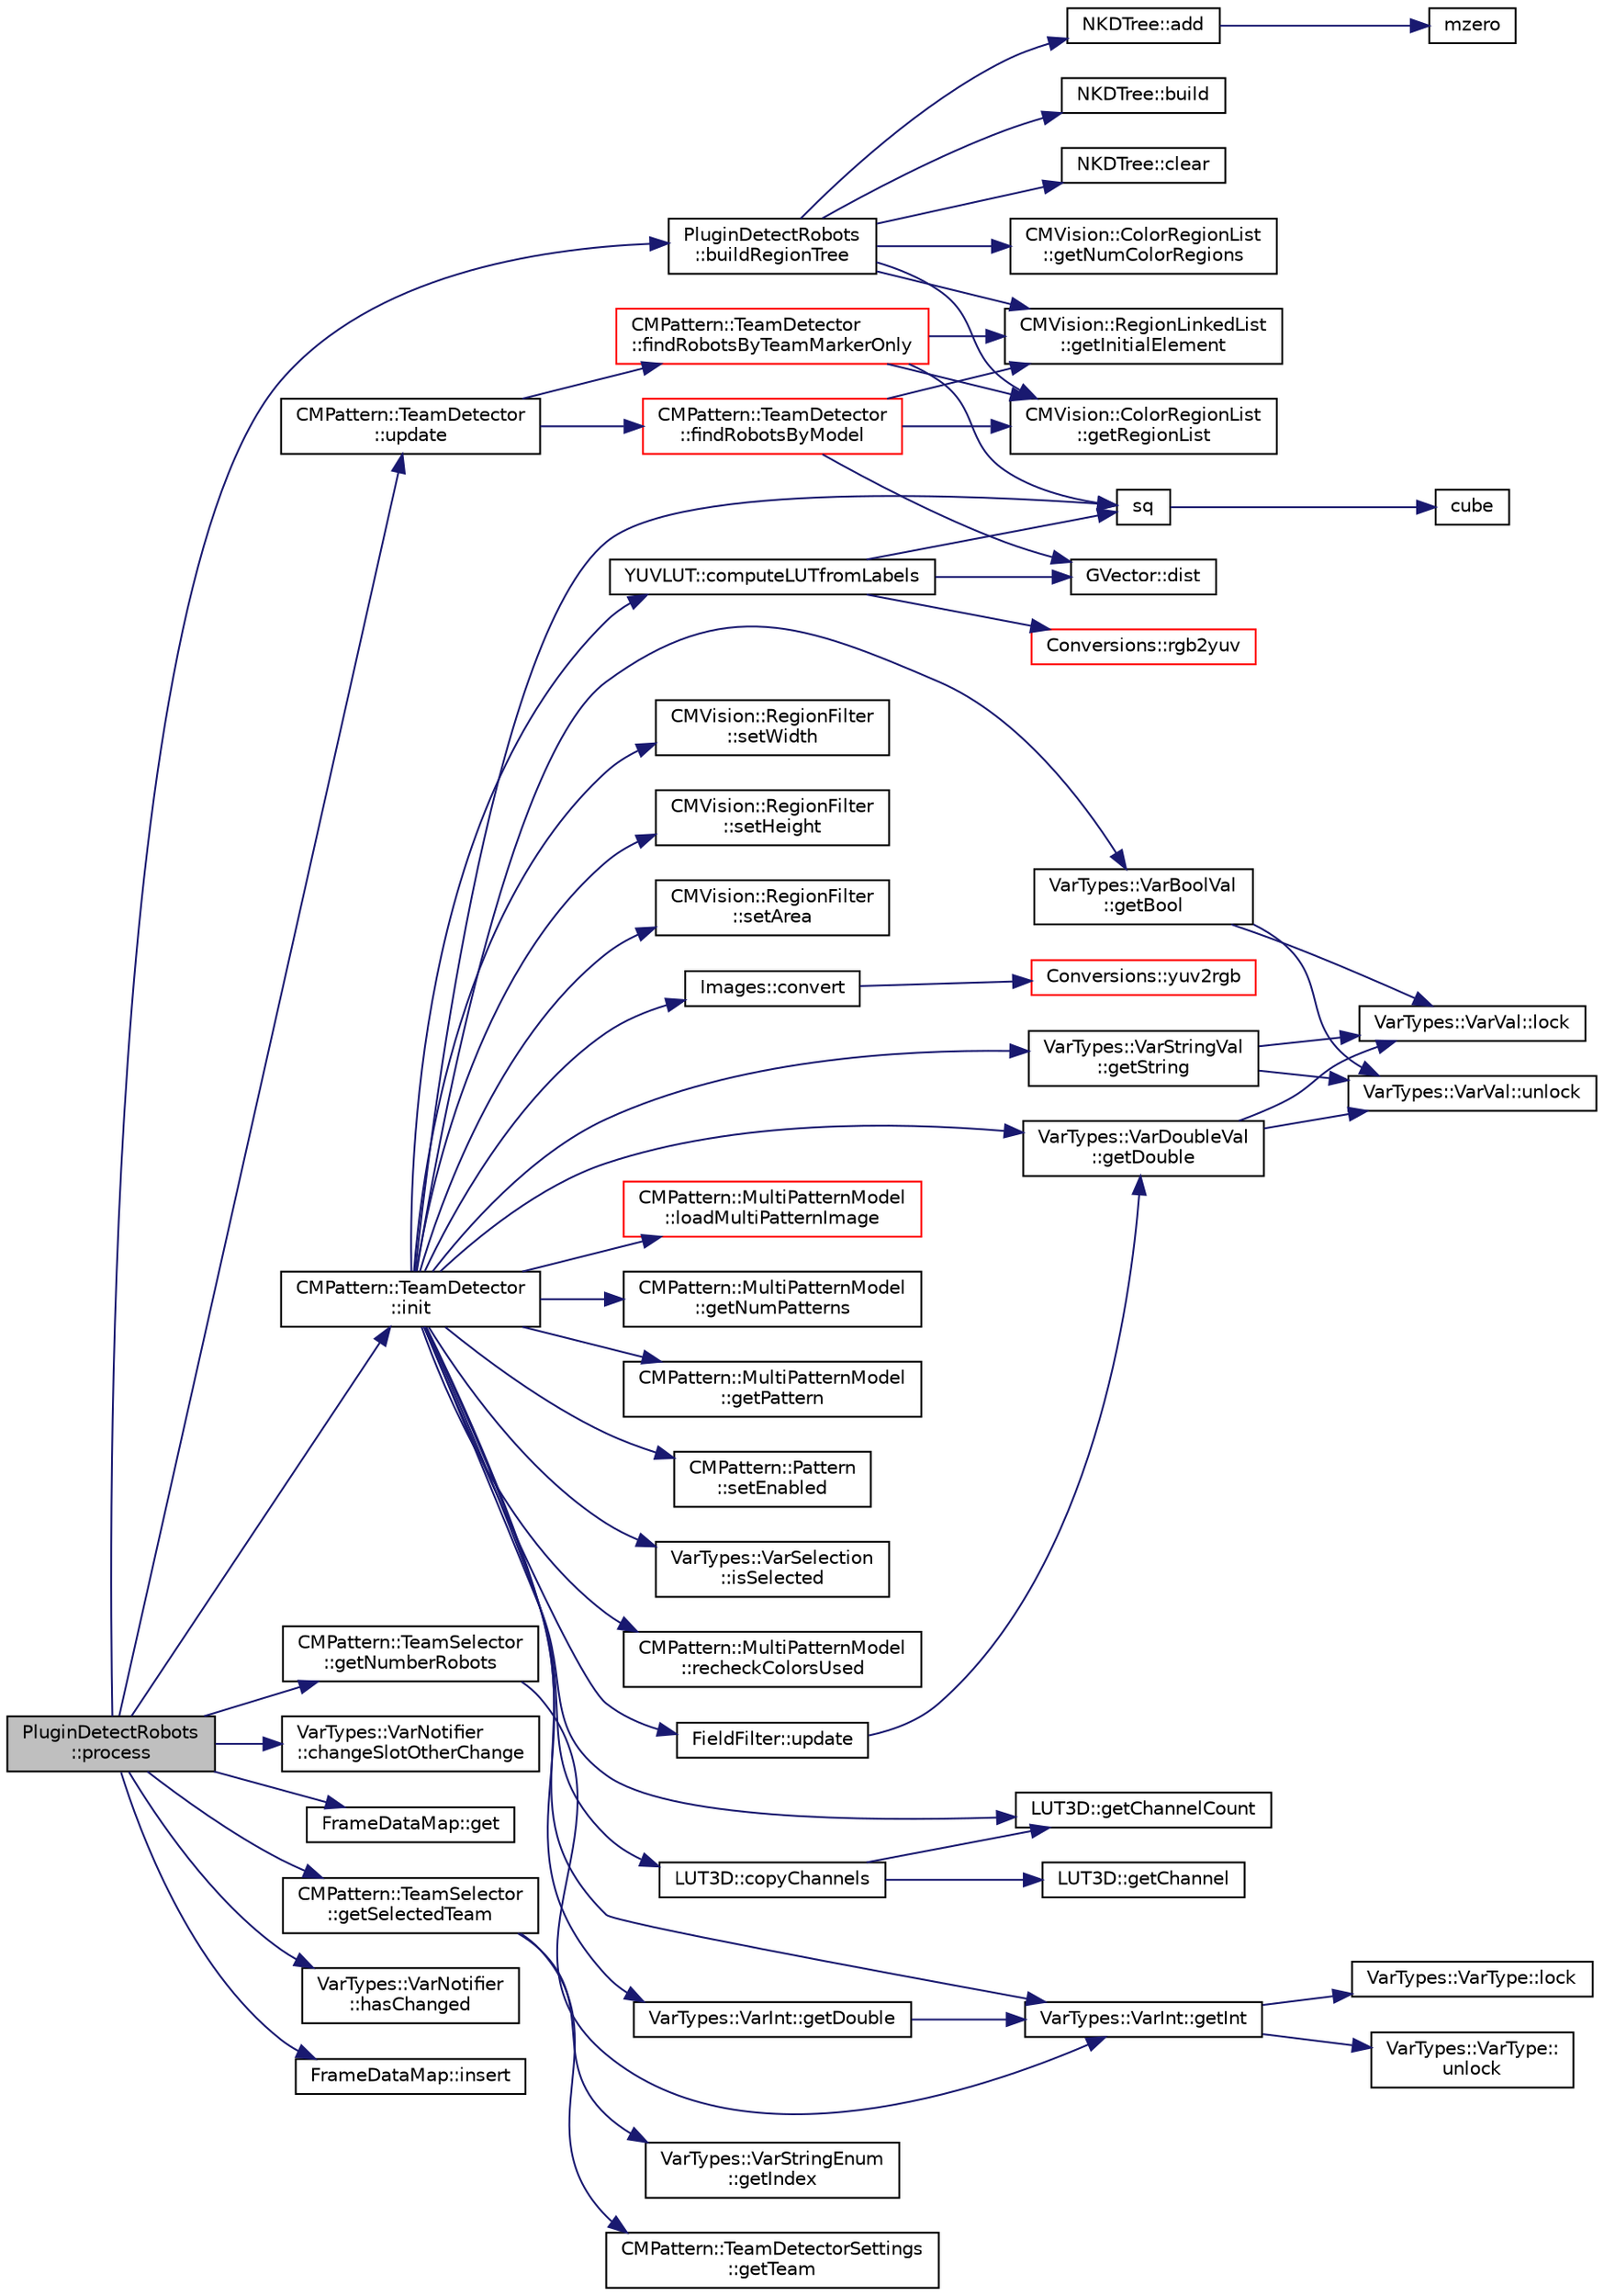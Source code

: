 digraph "PluginDetectRobots::process"
{
 // INTERACTIVE_SVG=YES
  edge [fontname="Helvetica",fontsize="10",labelfontname="Helvetica",labelfontsize="10"];
  node [fontname="Helvetica",fontsize="10",shape=record];
  rankdir="LR";
  Node1 [label="PluginDetectRobots\l::process",height=0.2,width=0.4,color="black", fillcolor="grey75", style="filled", fontcolor="black"];
  Node1 -> Node2 [color="midnightblue",fontsize="10",style="solid",fontname="Helvetica"];
  Node2 [label="PluginDetectRobots\l::buildRegionTree",height=0.2,width=0.4,color="black", fillcolor="white", style="filled",URL="$de/d27/class_plugin_detect_robots.html#a16b5554d12809b5c576dfa6401cfe548"];
  Node2 -> Node3 [color="midnightblue",fontsize="10",style="solid",fontname="Helvetica"];
  Node3 [label="NKDTree::add",height=0.2,width=0.4,color="black", fillcolor="white", style="filled",URL="$d7/d60/class_n_k_d_tree.html#a449714a1d6eb604ee06d6cc603eca31a"];
  Node3 -> Node4 [color="midnightblue",fontsize="10",style="solid",fontname="Helvetica"];
  Node4 [label="mzero",height=0.2,width=0.4,color="black", fillcolor="white", style="filled",URL="$d0/d36/ssl-vision_2src_2shared_2util_2util_8h.html#a43f680c13212a2e4ef8196c47f152ebb"];
  Node2 -> Node5 [color="midnightblue",fontsize="10",style="solid",fontname="Helvetica"];
  Node5 [label="NKDTree::build",height=0.2,width=0.4,color="black", fillcolor="white", style="filled",URL="$d7/d60/class_n_k_d_tree.html#a05bb1cc6c14e356f18190e8be01d8a8c"];
  Node2 -> Node6 [color="midnightblue",fontsize="10",style="solid",fontname="Helvetica"];
  Node6 [label="NKDTree::clear",height=0.2,width=0.4,color="black", fillcolor="white", style="filled",URL="$d7/d60/class_n_k_d_tree.html#aa90ccf0ce326c4319c4b647940364ae7"];
  Node2 -> Node7 [color="midnightblue",fontsize="10",style="solid",fontname="Helvetica"];
  Node7 [label="CMVision::RegionLinkedList\l::getInitialElement",height=0.2,width=0.4,color="black", fillcolor="white", style="filled",URL="$d0/d31/class_c_m_vision_1_1_region_linked_list.html#a050bb66288f16d475d0721e12a6b5a1a"];
  Node2 -> Node8 [color="midnightblue",fontsize="10",style="solid",fontname="Helvetica"];
  Node8 [label="CMVision::ColorRegionList\l::getNumColorRegions",height=0.2,width=0.4,color="black", fillcolor="white", style="filled",URL="$d7/d03/class_c_m_vision_1_1_color_region_list.html#a48c09276db11f0776002bfd91a7d07e9"];
  Node2 -> Node9 [color="midnightblue",fontsize="10",style="solid",fontname="Helvetica"];
  Node9 [label="CMVision::ColorRegionList\l::getRegionList",height=0.2,width=0.4,color="black", fillcolor="white", style="filled",URL="$d7/d03/class_c_m_vision_1_1_color_region_list.html#adb8f029e589d7531b87bc8339f5f3494"];
  Node1 -> Node10 [color="midnightblue",fontsize="10",style="solid",fontname="Helvetica"];
  Node10 [label="VarTypes::VarNotifier\l::changeSlotOtherChange",height=0.2,width=0.4,color="black", fillcolor="white", style="filled",URL="$d6/d76/class_var_types_1_1_var_notifier.html#a5b466e2a52003bf9dc00a12a5d58cf65"];
  Node1 -> Node11 [color="midnightblue",fontsize="10",style="solid",fontname="Helvetica"];
  Node11 [label="FrameDataMap::get",height=0.2,width=0.4,color="black", fillcolor="white", style="filled",URL="$db/d71/class_frame_data_map.html#afd413bf943754d195c11e868b49dd974"];
  Node1 -> Node12 [color="midnightblue",fontsize="10",style="solid",fontname="Helvetica"];
  Node12 [label="CMPattern::TeamSelector\l::getNumberRobots",height=0.2,width=0.4,color="black", fillcolor="white", style="filled",URL="$da/d75/class_c_m_pattern_1_1_team_selector.html#ae0fbc17be80a27067b3bbb3b1c30ad90"];
  Node12 -> Node13 [color="midnightblue",fontsize="10",style="solid",fontname="Helvetica"];
  Node13 [label="VarTypes::VarInt::getInt",height=0.2,width=0.4,color="black", fillcolor="white", style="filled",URL="$d0/d6c/class_var_types_1_1_var_int.html#a28e54804076ef060827761e22e15ab1f"];
  Node13 -> Node14 [color="midnightblue",fontsize="10",style="solid",fontname="Helvetica"];
  Node14 [label="VarTypes::VarType::lock",height=0.2,width=0.4,color="black", fillcolor="white", style="filled",URL="$d4/d59/class_var_types_1_1_var_type.html#ae3cc30264a849e50988b92ed305d80d2"];
  Node13 -> Node15 [color="midnightblue",fontsize="10",style="solid",fontname="Helvetica"];
  Node15 [label="VarTypes::VarType::\lunlock",height=0.2,width=0.4,color="black", fillcolor="white", style="filled",URL="$d4/d59/class_var_types_1_1_var_type.html#aa879148410da333f6b9bf5c5e58fbad8"];
  Node1 -> Node16 [color="midnightblue",fontsize="10",style="solid",fontname="Helvetica"];
  Node16 [label="CMPattern::TeamSelector\l::getSelectedTeam",height=0.2,width=0.4,color="black", fillcolor="white", style="filled",URL="$da/d75/class_c_m_pattern_1_1_team_selector.html#a06acdfb50d795bd15c6f09606a282641"];
  Node16 -> Node17 [color="midnightblue",fontsize="10",style="solid",fontname="Helvetica"];
  Node17 [label="VarTypes::VarStringEnum\l::getIndex",height=0.2,width=0.4,color="black", fillcolor="white", style="filled",URL="$dc/d6f/class_var_types_1_1_var_string_enum.html#ad356cada06f5a82f1d43e4a8b0cf46a9",tooltip="get the index of the currently selected string item "];
  Node16 -> Node18 [color="midnightblue",fontsize="10",style="solid",fontname="Helvetica"];
  Node18 [label="CMPattern::TeamDetectorSettings\l::getTeam",height=0.2,width=0.4,color="black", fillcolor="white", style="filled",URL="$d2/d12/class_c_m_pattern_1_1_team_detector_settings.html#af671bb0c7ec75b00becce0d699685ad7"];
  Node1 -> Node19 [color="midnightblue",fontsize="10",style="solid",fontname="Helvetica"];
  Node19 [label="VarTypes::VarNotifier\l::hasChanged",height=0.2,width=0.4,color="black", fillcolor="white", style="filled",URL="$d6/d76/class_var_types_1_1_var_notifier.html#a7b06b17b727bf4119011a81d15b7798d",tooltip="This will report true if any events have happened and reset the event counter. "];
  Node1 -> Node20 [color="midnightblue",fontsize="10",style="solid",fontname="Helvetica"];
  Node20 [label="CMPattern::TeamDetector\l::init",height=0.2,width=0.4,color="black", fillcolor="white", style="filled",URL="$d2/dbb/class_c_m_pattern_1_1_team_detector.html#a2fec71a2c4f6e948c8ed879c95734b3f"];
  Node20 -> Node21 [color="midnightblue",fontsize="10",style="solid",fontname="Helvetica"];
  Node21 [label="LUT3D::getChannelCount",height=0.2,width=0.4,color="black", fillcolor="white", style="filled",URL="$d7/d15/class_l_u_t3_d.html#af08d43be300db99024f2618034580ef0"];
  Node20 -> Node22 [color="midnightblue",fontsize="10",style="solid",fontname="Helvetica"];
  Node22 [label="FieldFilter::update",height=0.2,width=0.4,color="black", fillcolor="white", style="filled",URL="$d7/d00/class_field_filter.html#aae498eb7517c328cd7c2770e1218ccf7"];
  Node22 -> Node23 [color="midnightblue",fontsize="10",style="solid",fontname="Helvetica"];
  Node23 [label="VarTypes::VarDoubleVal\l::getDouble",height=0.2,width=0.4,color="black", fillcolor="white", style="filled",URL="$db/d0f/class_var_types_1_1_var_double_val.html#aa5c9acfc3658e012d84481b9292a0b12",tooltip="get the value of this data-type "];
  Node23 -> Node24 [color="midnightblue",fontsize="10",style="solid",fontname="Helvetica"];
  Node24 [label="VarTypes::VarVal::lock",height=0.2,width=0.4,color="black", fillcolor="white", style="filled",URL="$d6/de8/class_var_types_1_1_var_val.html#a687df377b593f5ab5ac0b26d22728d4a"];
  Node23 -> Node25 [color="midnightblue",fontsize="10",style="solid",fontname="Helvetica"];
  Node25 [label="VarTypes::VarVal::unlock",height=0.2,width=0.4,color="black", fillcolor="white", style="filled",URL="$d6/de8/class_var_types_1_1_var_val.html#a6f1d886beb58366ce6c157b224ff26f8"];
  Node20 -> Node26 [color="midnightblue",fontsize="10",style="solid",fontname="Helvetica"];
  Node26 [label="VarTypes::VarBoolVal\l::getBool",height=0.2,width=0.4,color="black", fillcolor="white", style="filled",URL="$d8/d0a/class_var_types_1_1_var_bool_val.html#aa06eade87e8f3799adddde73001ba94b",tooltip="return the boolean value "];
  Node26 -> Node24 [color="midnightblue",fontsize="10",style="solid",fontname="Helvetica"];
  Node26 -> Node25 [color="midnightblue",fontsize="10",style="solid",fontname="Helvetica"];
  Node20 -> Node27 [color="midnightblue",fontsize="10",style="solid",fontname="Helvetica"];
  Node27 [label="VarTypes::VarStringVal\l::getString",height=0.2,width=0.4,color="black", fillcolor="white", style="filled",URL="$db/d2f/class_var_types_1_1_var_string_val.html#a4f8461fed9d174b500b03a944e357b6f"];
  Node27 -> Node24 [color="midnightblue",fontsize="10",style="solid",fontname="Helvetica"];
  Node27 -> Node25 [color="midnightblue",fontsize="10",style="solid",fontname="Helvetica"];
  Node20 -> Node13 [color="midnightblue",fontsize="10",style="solid",fontname="Helvetica"];
  Node20 -> Node23 [color="midnightblue",fontsize="10",style="solid",fontname="Helvetica"];
  Node20 -> Node28 [color="midnightblue",fontsize="10",style="solid",fontname="Helvetica"];
  Node28 [label="VarTypes::VarInt::getDouble",height=0.2,width=0.4,color="black", fillcolor="white", style="filled",URL="$d0/d6c/class_var_types_1_1_var_int.html#a6d7a62c6ac886c4236b794dfd8464472"];
  Node28 -> Node13 [color="midnightblue",fontsize="10",style="solid",fontname="Helvetica"];
  Node20 -> Node29 [color="midnightblue",fontsize="10",style="solid",fontname="Helvetica"];
  Node29 [label="CMVision::RegionFilter\l::setWidth",height=0.2,width=0.4,color="black", fillcolor="white", style="filled",URL="$dd/dc1/class_c_m_vision_1_1_region_filter.html#a3c26a8d7f5f471e466a40523a3764ea2"];
  Node20 -> Node30 [color="midnightblue",fontsize="10",style="solid",fontname="Helvetica"];
  Node30 [label="CMVision::RegionFilter\l::setHeight",height=0.2,width=0.4,color="black", fillcolor="white", style="filled",URL="$dd/dc1/class_c_m_vision_1_1_region_filter.html#ade2cde7457d4db4de9c2a0c7b41b33d6"];
  Node20 -> Node31 [color="midnightblue",fontsize="10",style="solid",fontname="Helvetica"];
  Node31 [label="CMVision::RegionFilter\l::setArea",height=0.2,width=0.4,color="black", fillcolor="white", style="filled",URL="$dd/dc1/class_c_m_vision_1_1_region_filter.html#aab33a6892e57222affe67e8adfa04bd7"];
  Node20 -> Node32 [color="midnightblue",fontsize="10",style="solid",fontname="Helvetica"];
  Node32 [label="sq",height=0.2,width=0.4,color="black", fillcolor="white", style="filled",URL="$d0/d36/ssl-vision_2src_2shared_2util_2util_8h.html#a3b1068ff735e10f55f41821d89366a33"];
  Node32 -> Node33 [color="midnightblue",fontsize="10",style="solid",fontname="Helvetica"];
  Node33 [label="cube",height=0.2,width=0.4,color="black", fillcolor="white", style="filled",URL="$d0/d36/ssl-vision_2src_2shared_2util_2util_8h.html#aa6b59015782f26bdfcd1b9660fb471e2"];
  Node20 -> Node34 [color="midnightblue",fontsize="10",style="solid",fontname="Helvetica"];
  Node34 [label="LUT3D::copyChannels",height=0.2,width=0.4,color="black", fillcolor="white", style="filled",URL="$d7/d15/class_l_u_t3_d.html#a94c3a63391376842a9e08f84b822178d"];
  Node34 -> Node35 [color="midnightblue",fontsize="10",style="solid",fontname="Helvetica"];
  Node35 [label="LUT3D::getChannel",height=0.2,width=0.4,color="black", fillcolor="white", style="filled",URL="$d7/d15/class_l_u_t3_d.html#a69ac064af63fb20ad07822b29694f158"];
  Node34 -> Node21 [color="midnightblue",fontsize="10",style="solid",fontname="Helvetica"];
  Node20 -> Node36 [color="midnightblue",fontsize="10",style="solid",fontname="Helvetica"];
  Node36 [label="YUVLUT::computeLUTfromLabels",height=0.2,width=0.4,color="black", fillcolor="white", style="filled",URL="$d6/d88/class_y_u_v_l_u_t.html#a64459ba570379861598ec29bec594370",tooltip="This will clear the LUT and create a new LUT-dataset modeling a NN-lookup based solely on color label..."];
  Node36 -> Node37 [color="midnightblue",fontsize="10",style="solid",fontname="Helvetica"];
  Node37 [label="Conversions::rgb2yuv",height=0.2,width=0.4,color="red", fillcolor="white", style="filled",URL="$d3/d98/class_conversions.html#a6a2bb7c888cdc9db276538acf1a8005f"];
  Node36 -> Node38 [color="midnightblue",fontsize="10",style="solid",fontname="Helvetica"];
  Node38 [label="GVector::dist",height=0.2,width=0.4,color="black", fillcolor="white", style="filled",URL="$d5/da9/namespace_g_vector.html#ab4c4f9f2d8f1f0fc9e71585f43c9df8f"];
  Node36 -> Node32 [color="midnightblue",fontsize="10",style="solid",fontname="Helvetica"];
  Node20 -> Node39 [color="midnightblue",fontsize="10",style="solid",fontname="Helvetica"];
  Node39 [label="Images::convert",height=0.2,width=0.4,color="black", fillcolor="white", style="filled",URL="$d7/d62/class_images.html#a4ced65b5fecc964844b90879e0c48d9a"];
  Node39 -> Node40 [color="midnightblue",fontsize="10",style="solid",fontname="Helvetica"];
  Node40 [label="Conversions::yuv2rgb",height=0.2,width=0.4,color="red", fillcolor="white", style="filled",URL="$d3/d98/class_conversions.html#a606bd2db67a0ec49893b2db7ee5270ed"];
  Node20 -> Node41 [color="midnightblue",fontsize="10",style="solid",fontname="Helvetica"];
  Node41 [label="CMPattern::MultiPatternModel\l::loadMultiPatternImage",height=0.2,width=0.4,color="red", fillcolor="white", style="filled",URL="$d1/d49/class_c_m_pattern_1_1_multi_pattern_model.html#ad4ca19d8abd77d6ea735bb99116c368a"];
  Node20 -> Node42 [color="midnightblue",fontsize="10",style="solid",fontname="Helvetica"];
  Node42 [label="CMPattern::MultiPatternModel\l::getNumPatterns",height=0.2,width=0.4,color="black", fillcolor="white", style="filled",URL="$d1/d49/class_c_m_pattern_1_1_multi_pattern_model.html#a9b8faa1e50adedd91f100be4cd695d0d"];
  Node20 -> Node43 [color="midnightblue",fontsize="10",style="solid",fontname="Helvetica"];
  Node43 [label="CMPattern::MultiPatternModel\l::getPattern",height=0.2,width=0.4,color="black", fillcolor="white", style="filled",URL="$d1/d49/class_c_m_pattern_1_1_multi_pattern_model.html#ac97e5725123548abbef093ead39f6e2c"];
  Node20 -> Node44 [color="midnightblue",fontsize="10",style="solid",fontname="Helvetica"];
  Node44 [label="CMPattern::Pattern\l::setEnabled",height=0.2,width=0.4,color="black", fillcolor="white", style="filled",URL="$db/d67/class_c_m_pattern_1_1_pattern.html#a974f3804c2e2a97099f627a07909b630"];
  Node20 -> Node45 [color="midnightblue",fontsize="10",style="solid",fontname="Helvetica"];
  Node45 [label="VarTypes::VarSelection\l::isSelected",height=0.2,width=0.4,color="black", fillcolor="white", style="filled",URL="$de/d3e/class_var_types_1_1_var_selection.html#a64f265b073bcc0d2d28b655fcedc09a0",tooltip="check whether an item is currently selected "];
  Node20 -> Node46 [color="midnightblue",fontsize="10",style="solid",fontname="Helvetica"];
  Node46 [label="CMPattern::MultiPatternModel\l::recheckColorsUsed",height=0.2,width=0.4,color="black", fillcolor="white", style="filled",URL="$d1/d49/class_c_m_pattern_1_1_multi_pattern_model.html#a5e2ee90f6ebb01765d1223ab16e9337e"];
  Node1 -> Node47 [color="midnightblue",fontsize="10",style="solid",fontname="Helvetica"];
  Node47 [label="FrameDataMap::insert",height=0.2,width=0.4,color="black", fillcolor="white", style="filled",URL="$db/d71/class_frame_data_map.html#a526028e3de7c1c8db9499cce0227a757"];
  Node1 -> Node48 [color="midnightblue",fontsize="10",style="solid",fontname="Helvetica"];
  Node48 [label="CMPattern::TeamDetector\l::update",height=0.2,width=0.4,color="black", fillcolor="white", style="filled",URL="$d2/dbb/class_c_m_pattern_1_1_team_detector.html#a37658e3a0620aa89360f0e5ffb1b8259"];
  Node48 -> Node49 [color="midnightblue",fontsize="10",style="solid",fontname="Helvetica"];
  Node49 [label="CMPattern::TeamDetector\l::findRobotsByModel",height=0.2,width=0.4,color="red", fillcolor="white", style="filled",URL="$d2/dbb/class_c_m_pattern_1_1_team_detector.html#ab2d57214fd03aaf6e5e70c5a1af64e01"];
  Node49 -> Node9 [color="midnightblue",fontsize="10",style="solid",fontname="Helvetica"];
  Node49 -> Node7 [color="midnightblue",fontsize="10",style="solid",fontname="Helvetica"];
  Node49 -> Node38 [color="midnightblue",fontsize="10",style="solid",fontname="Helvetica"];
  Node48 -> Node50 [color="midnightblue",fontsize="10",style="solid",fontname="Helvetica"];
  Node50 [label="CMPattern::TeamDetector\l::findRobotsByTeamMarkerOnly",height=0.2,width=0.4,color="red", fillcolor="white", style="filled",URL="$d2/dbb/class_c_m_pattern_1_1_team_detector.html#a6b7f0f921dc9bafbee97d052e0377f5e"];
  Node50 -> Node9 [color="midnightblue",fontsize="10",style="solid",fontname="Helvetica"];
  Node50 -> Node7 [color="midnightblue",fontsize="10",style="solid",fontname="Helvetica"];
  Node50 -> Node32 [color="midnightblue",fontsize="10",style="solid",fontname="Helvetica"];
}
